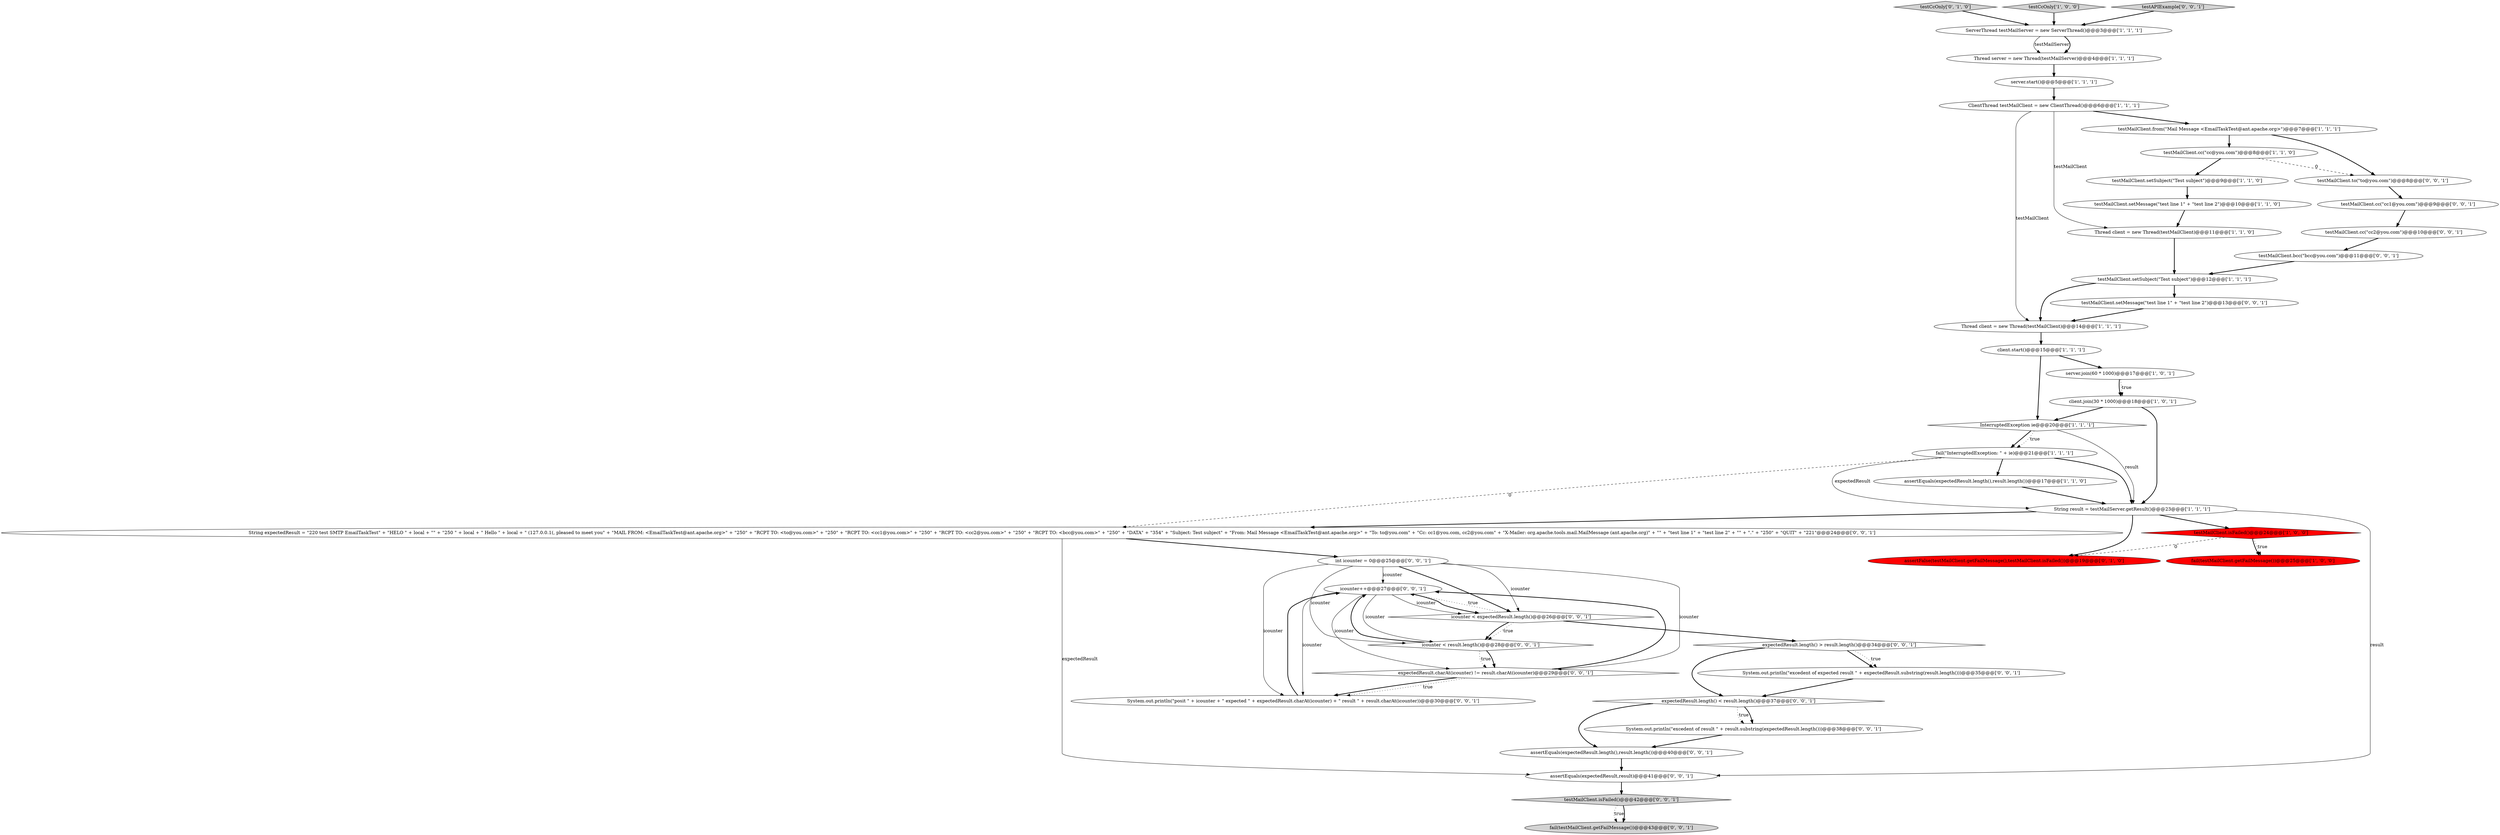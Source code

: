 digraph {
25 [style = filled, label = "testMailClient.to(\"to@you.com\")@@@8@@@['0', '0', '1']", fillcolor = white, shape = ellipse image = "AAA0AAABBB3BBB"];
30 [style = filled, label = "System.out.println(\"excedent of result \" + result.substring(expectedResult.length()))@@@38@@@['0', '0', '1']", fillcolor = white, shape = ellipse image = "AAA0AAABBB3BBB"];
26 [style = filled, label = "fail(testMailClient.getFailMessage())@@@43@@@['0', '0', '1']", fillcolor = lightgray, shape = ellipse image = "AAA0AAABBB3BBB"];
43 [style = filled, label = "testMailClient.cc(\"cc1@you.com\")@@@9@@@['0', '0', '1']", fillcolor = white, shape = ellipse image = "AAA0AAABBB3BBB"];
33 [style = filled, label = "System.out.println(\"excedent of expected result \" + expectedResult.substring(result.length()))@@@35@@@['0', '0', '1']", fillcolor = white, shape = ellipse image = "AAA0AAABBB3BBB"];
12 [style = filled, label = "Thread client = new Thread(testMailClient)@@@14@@@['1', '1', '1']", fillcolor = white, shape = ellipse image = "AAA0AAABBB1BBB"];
22 [style = filled, label = "testCcOnly['0', '1', '0']", fillcolor = lightgray, shape = diamond image = "AAA0AAABBB2BBB"];
37 [style = filled, label = "icounter++@@@27@@@['0', '0', '1']", fillcolor = white, shape = ellipse image = "AAA0AAABBB3BBB"];
17 [style = filled, label = "String result = testMailServer.getResult()@@@23@@@['1', '1', '1']", fillcolor = white, shape = ellipse image = "AAA0AAABBB1BBB"];
39 [style = filled, label = "icounter < expectedResult.length()@@@26@@@['0', '0', '1']", fillcolor = white, shape = diamond image = "AAA0AAABBB3BBB"];
36 [style = filled, label = "assertEquals(expectedResult,result)@@@41@@@['0', '0', '1']", fillcolor = white, shape = ellipse image = "AAA0AAABBB3BBB"];
21 [style = filled, label = "assertFalse(testMailClient.getFailMessage(),testMailClient.isFailed())@@@19@@@['0', '1', '0']", fillcolor = red, shape = ellipse image = "AAA1AAABBB2BBB"];
40 [style = filled, label = "System.out.println(\"posit \" + icounter + \" expected \" + expectedResult.charAt(icounter) + \" result \" + result.charAt(icounter))@@@30@@@['0', '0', '1']", fillcolor = white, shape = ellipse image = "AAA0AAABBB3BBB"];
24 [style = filled, label = "expectedResult.length() < result.length()@@@37@@@['0', '0', '1']", fillcolor = white, shape = diamond image = "AAA0AAABBB3BBB"];
42 [style = filled, label = "testMailClient.bcc(\"bcc@you.com\")@@@11@@@['0', '0', '1']", fillcolor = white, shape = ellipse image = "AAA0AAABBB3BBB"];
6 [style = filled, label = "testMailClient.setSubject(\"Test subject\")@@@12@@@['1', '1', '1']", fillcolor = white, shape = ellipse image = "AAA0AAABBB1BBB"];
16 [style = filled, label = "testMailClient.setSubject(\"Test subject\")@@@9@@@['1', '1', '0']", fillcolor = white, shape = ellipse image = "AAA0AAABBB1BBB"];
14 [style = filled, label = "server.start()@@@5@@@['1', '1', '1']", fillcolor = white, shape = ellipse image = "AAA0AAABBB1BBB"];
35 [style = filled, label = "expectedResult.length() > result.length()@@@34@@@['0', '0', '1']", fillcolor = white, shape = diamond image = "AAA0AAABBB3BBB"];
4 [style = filled, label = "Thread client = new Thread(testMailClient)@@@11@@@['1', '1', '0']", fillcolor = white, shape = ellipse image = "AAA0AAABBB1BBB"];
38 [style = filled, label = "assertEquals(expectedResult.length(),result.length())@@@40@@@['0', '0', '1']", fillcolor = white, shape = ellipse image = "AAA0AAABBB3BBB"];
10 [style = filled, label = "client.join(30 * 1000)@@@18@@@['1', '0', '1']", fillcolor = white, shape = ellipse image = "AAA0AAABBB1BBB"];
18 [style = filled, label = "testMailClient.cc(\"cc@you.com\")@@@8@@@['1', '1', '0']", fillcolor = white, shape = ellipse image = "AAA0AAABBB1BBB"];
7 [style = filled, label = "testMailClient.isFailed()@@@24@@@['1', '0', '0']", fillcolor = red, shape = diamond image = "AAA1AAABBB1BBB"];
5 [style = filled, label = "testMailClient.from(\"Mail Message <EmailTaskTest@ant.apache.org>\")@@@7@@@['1', '1', '1']", fillcolor = white, shape = ellipse image = "AAA0AAABBB1BBB"];
9 [style = filled, label = "InterruptedException ie@@@20@@@['1', '1', '1']", fillcolor = white, shape = diamond image = "AAA0AAABBB1BBB"];
34 [style = filled, label = "String expectedResult = \"220 test SMTP EmailTaskTest\" + \"HELO \" + local + \"\" + \"250 \" + local + \" Hello \" + local + \" (127.0.0.1(, pleased to meet you\" + \"MAIL FROM: <EmailTaskTest@ant.apache.org>\" + \"250\" + \"RCPT TO: <to@you.com>\" + \"250\" + \"RCPT TO: <cc1@you.com>\" + \"250\" + \"RCPT TO: <cc2@you.com>\" + \"250\" + \"RCPT TO: <bcc@you.com>\" + \"250\" + \"DATA\" + \"354\" + \"Subject: Test subject\" + \"From: Mail Message <EmailTaskTest@ant.apache.org>\" + \"To: to@you.com\" + \"Cc: cc1@you.com, cc2@you.com\" + \"X-Mailer: org.apache.tools.mail.MailMessage (ant.apache.org)\" + \"\" + \"test line 1\" + \"test line 2\" + \"\" + \".\" + \"250\" + \"QUIT\" + \"221\"@@@24@@@['0', '0', '1']", fillcolor = white, shape = ellipse image = "AAA0AAABBB3BBB"];
15 [style = filled, label = "testCcOnly['1', '0', '0']", fillcolor = lightgray, shape = diamond image = "AAA0AAABBB1BBB"];
13 [style = filled, label = "server.join(60 * 1000)@@@17@@@['1', '0', '1']", fillcolor = white, shape = ellipse image = "AAA0AAABBB1BBB"];
1 [style = filled, label = "client.start()@@@15@@@['1', '1', '1']", fillcolor = white, shape = ellipse image = "AAA0AAABBB1BBB"];
23 [style = filled, label = "icounter < result.length()@@@28@@@['0', '0', '1']", fillcolor = white, shape = diamond image = "AAA0AAABBB3BBB"];
3 [style = filled, label = "assertEquals(expectedResult.length(),result.length())@@@17@@@['1', '1', '0']", fillcolor = white, shape = ellipse image = "AAA0AAABBB1BBB"];
28 [style = filled, label = "expectedResult.charAt(icounter) != result.charAt(icounter)@@@29@@@['0', '0', '1']", fillcolor = white, shape = diamond image = "AAA0AAABBB3BBB"];
32 [style = filled, label = "testMailClient.cc(\"cc2@you.com\")@@@10@@@['0', '0', '1']", fillcolor = white, shape = ellipse image = "AAA0AAABBB3BBB"];
27 [style = filled, label = "int icounter = 0@@@25@@@['0', '0', '1']", fillcolor = white, shape = ellipse image = "AAA0AAABBB3BBB"];
8 [style = filled, label = "Thread server = new Thread(testMailServer)@@@4@@@['1', '1', '1']", fillcolor = white, shape = ellipse image = "AAA0AAABBB1BBB"];
31 [style = filled, label = "testAPIExample['0', '0', '1']", fillcolor = lightgray, shape = diamond image = "AAA0AAABBB3BBB"];
20 [style = filled, label = "fail(testMailClient.getFailMessage())@@@25@@@['1', '0', '0']", fillcolor = red, shape = ellipse image = "AAA1AAABBB1BBB"];
29 [style = filled, label = "testMailClient.isFailed()@@@42@@@['0', '0', '1']", fillcolor = lightgray, shape = diamond image = "AAA0AAABBB3BBB"];
41 [style = filled, label = "testMailClient.setMessage(\"test line 1\" + \"test line 2\")@@@13@@@['0', '0', '1']", fillcolor = white, shape = ellipse image = "AAA0AAABBB3BBB"];
19 [style = filled, label = "testMailClient.setMessage(\"test line 1\" + \"test line 2\")@@@10@@@['1', '1', '0']", fillcolor = white, shape = ellipse image = "AAA0AAABBB1BBB"];
2 [style = filled, label = "fail(\"InterruptedException: \" + ie)@@@21@@@['1', '1', '1']", fillcolor = white, shape = ellipse image = "AAA0AAABBB1BBB"];
0 [style = filled, label = "ClientThread testMailClient = new ClientThread()@@@6@@@['1', '1', '1']", fillcolor = white, shape = ellipse image = "AAA0AAABBB1BBB"];
11 [style = filled, label = "ServerThread testMailServer = new ServerThread()@@@3@@@['1', '1', '1']", fillcolor = white, shape = ellipse image = "AAA0AAABBB1BBB"];
2->17 [style = bold, label=""];
13->10 [style = bold, label=""];
30->38 [style = bold, label=""];
37->39 [style = solid, label="icounter"];
28->37 [style = bold, label=""];
28->40 [style = bold, label=""];
7->21 [style = dashed, label="0"];
27->40 [style = solid, label="icounter"];
11->8 [style = solid, label="testMailServer"];
37->40 [style = solid, label="icounter"];
4->6 [style = bold, label=""];
9->2 [style = bold, label=""];
36->29 [style = bold, label=""];
23->28 [style = dotted, label="true"];
2->3 [style = bold, label=""];
34->36 [style = solid, label="expectedResult"];
35->33 [style = bold, label=""];
43->32 [style = bold, label=""];
8->14 [style = bold, label=""];
38->36 [style = bold, label=""];
25->43 [style = bold, label=""];
10->17 [style = bold, label=""];
24->38 [style = bold, label=""];
5->18 [style = bold, label=""];
24->30 [style = dotted, label="true"];
27->23 [style = solid, label="icounter"];
7->20 [style = bold, label=""];
35->33 [style = dotted, label="true"];
16->19 [style = bold, label=""];
13->10 [style = dotted, label="true"];
12->1 [style = bold, label=""];
29->26 [style = dotted, label="true"];
2->17 [style = solid, label="expectedResult"];
1->13 [style = bold, label=""];
31->11 [style = bold, label=""];
0->4 [style = solid, label="testMailClient"];
27->39 [style = solid, label="icounter"];
1->9 [style = bold, label=""];
5->25 [style = bold, label=""];
35->24 [style = bold, label=""];
27->28 [style = solid, label="icounter"];
24->30 [style = bold, label=""];
29->26 [style = bold, label=""];
0->12 [style = solid, label="testMailClient"];
17->7 [style = bold, label=""];
23->28 [style = bold, label=""];
7->20 [style = dotted, label="true"];
39->23 [style = dotted, label="true"];
39->37 [style = dotted, label="true"];
17->34 [style = bold, label=""];
9->17 [style = solid, label="result"];
27->39 [style = bold, label=""];
23->37 [style = bold, label=""];
15->11 [style = bold, label=""];
14->0 [style = bold, label=""];
42->6 [style = bold, label=""];
37->39 [style = bold, label=""];
37->23 [style = solid, label="icounter"];
27->37 [style = solid, label="icounter"];
39->35 [style = bold, label=""];
33->24 [style = bold, label=""];
39->23 [style = bold, label=""];
9->2 [style = dotted, label="true"];
6->41 [style = bold, label=""];
2->34 [style = dashed, label="0"];
11->8 [style = bold, label=""];
3->17 [style = bold, label=""];
10->9 [style = bold, label=""];
19->4 [style = bold, label=""];
41->12 [style = bold, label=""];
17->36 [style = solid, label="result"];
37->28 [style = solid, label="icounter"];
32->42 [style = bold, label=""];
17->21 [style = bold, label=""];
28->40 [style = dotted, label="true"];
22->11 [style = bold, label=""];
6->12 [style = bold, label=""];
18->25 [style = dashed, label="0"];
40->37 [style = bold, label=""];
0->5 [style = bold, label=""];
34->27 [style = bold, label=""];
18->16 [style = bold, label=""];
}

